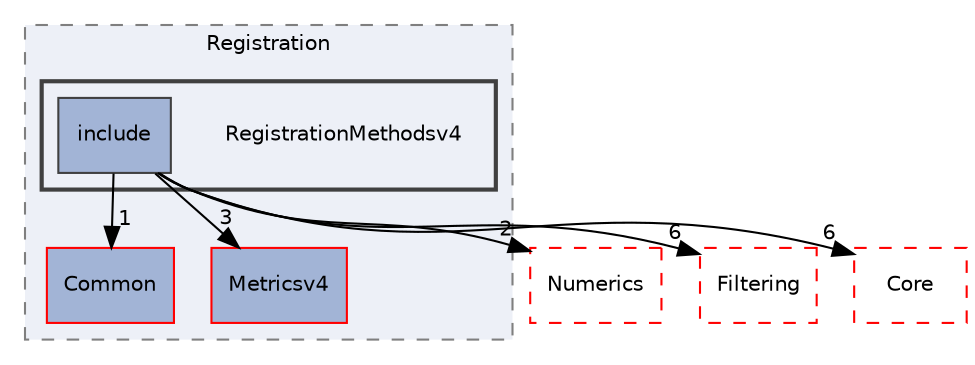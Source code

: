 digraph "RegistrationMethodsv4"
{
 // LATEX_PDF_SIZE
  edge [fontname="Helvetica",fontsize="10",labelfontname="Helvetica",labelfontsize="10"];
  node [fontname="Helvetica",fontsize="10",shape=record];
  compound=true
  subgraph clusterdir_0ad122d8d0ab9b1e48b88184c41a4a8e {
    graph [ bgcolor="#edf0f7", pencolor="grey50", style="filled,dashed,", label="Registration", fontname="Helvetica", fontsize="10", URL="dir_0ad122d8d0ab9b1e48b88184c41a4a8e.html"]
  dir_d9399f076f2daa9185c46a80ce8bb51d [shape=box, label="Common", style="filled,", fillcolor="#a2b4d6", color="red", URL="dir_d9399f076f2daa9185c46a80ce8bb51d.html"];
  dir_ef773e2d868458c7f284575dad67a4b0 [shape=box, label="Metricsv4", style="filled,", fillcolor="#a2b4d6", color="red", URL="dir_ef773e2d868458c7f284575dad67a4b0.html"];
  subgraph clusterdir_c6730ef61e1f782faf61eb7e6fd430cc {
    graph [ bgcolor="#edf0f7", pencolor="grey25", style="filled,bold,", label="", fontname="Helvetica", fontsize="10", URL="dir_c6730ef61e1f782faf61eb7e6fd430cc.html"]
    dir_c6730ef61e1f782faf61eb7e6fd430cc [shape=plaintext, label="RegistrationMethodsv4"];
  dir_c218cc3ad5b437b28b57aee5f60d4251 [shape=box, label="include", style="filled,", fillcolor="#a2b4d6", color="grey25", URL="dir_c218cc3ad5b437b28b57aee5f60d4251.html"];
  }
  }
  dir_57605c80b6a7e87d0adba2f2655cc3cb [shape=box, label="Numerics", style="dashed,", fillcolor="#edf0f7", color="red", URL="dir_57605c80b6a7e87d0adba2f2655cc3cb.html"];
  dir_6724b11ef9ad676a0a0c31463bff1d93 [shape=box, label="Filtering", style="dashed,", fillcolor="#edf0f7", color="red", URL="dir_6724b11ef9ad676a0a0c31463bff1d93.html"];
  dir_cac7f9cecb9aa42a0bd05452dddd8a21 [shape=box, label="Core", style="dashed,", fillcolor="#edf0f7", color="red", URL="dir_cac7f9cecb9aa42a0bd05452dddd8a21.html"];
  dir_c218cc3ad5b437b28b57aee5f60d4251->dir_57605c80b6a7e87d0adba2f2655cc3cb [headlabel="2", labeldistance=1.5 headhref="dir_000161_000210.html"];
  dir_c218cc3ad5b437b28b57aee5f60d4251->dir_6724b11ef9ad676a0a0c31463bff1d93 [headlabel="6", labeldistance=1.5 headhref="dir_000161_000030.html"];
  dir_c218cc3ad5b437b28b57aee5f60d4251->dir_cac7f9cecb9aa42a0bd05452dddd8a21 [headlabel="6", labeldistance=1.5 headhref="dir_000161_000014.html"];
  dir_c218cc3ad5b437b28b57aee5f60d4251->dir_d9399f076f2daa9185c46a80ce8bb51d [headlabel="1", labeldistance=1.5 headhref="dir_000161_000011.html"];
  dir_c218cc3ad5b437b28b57aee5f60d4251->dir_ef773e2d868458c7f284575dad67a4b0 [headlabel="3", labeldistance=1.5 headhref="dir_000161_000202.html"];
}
